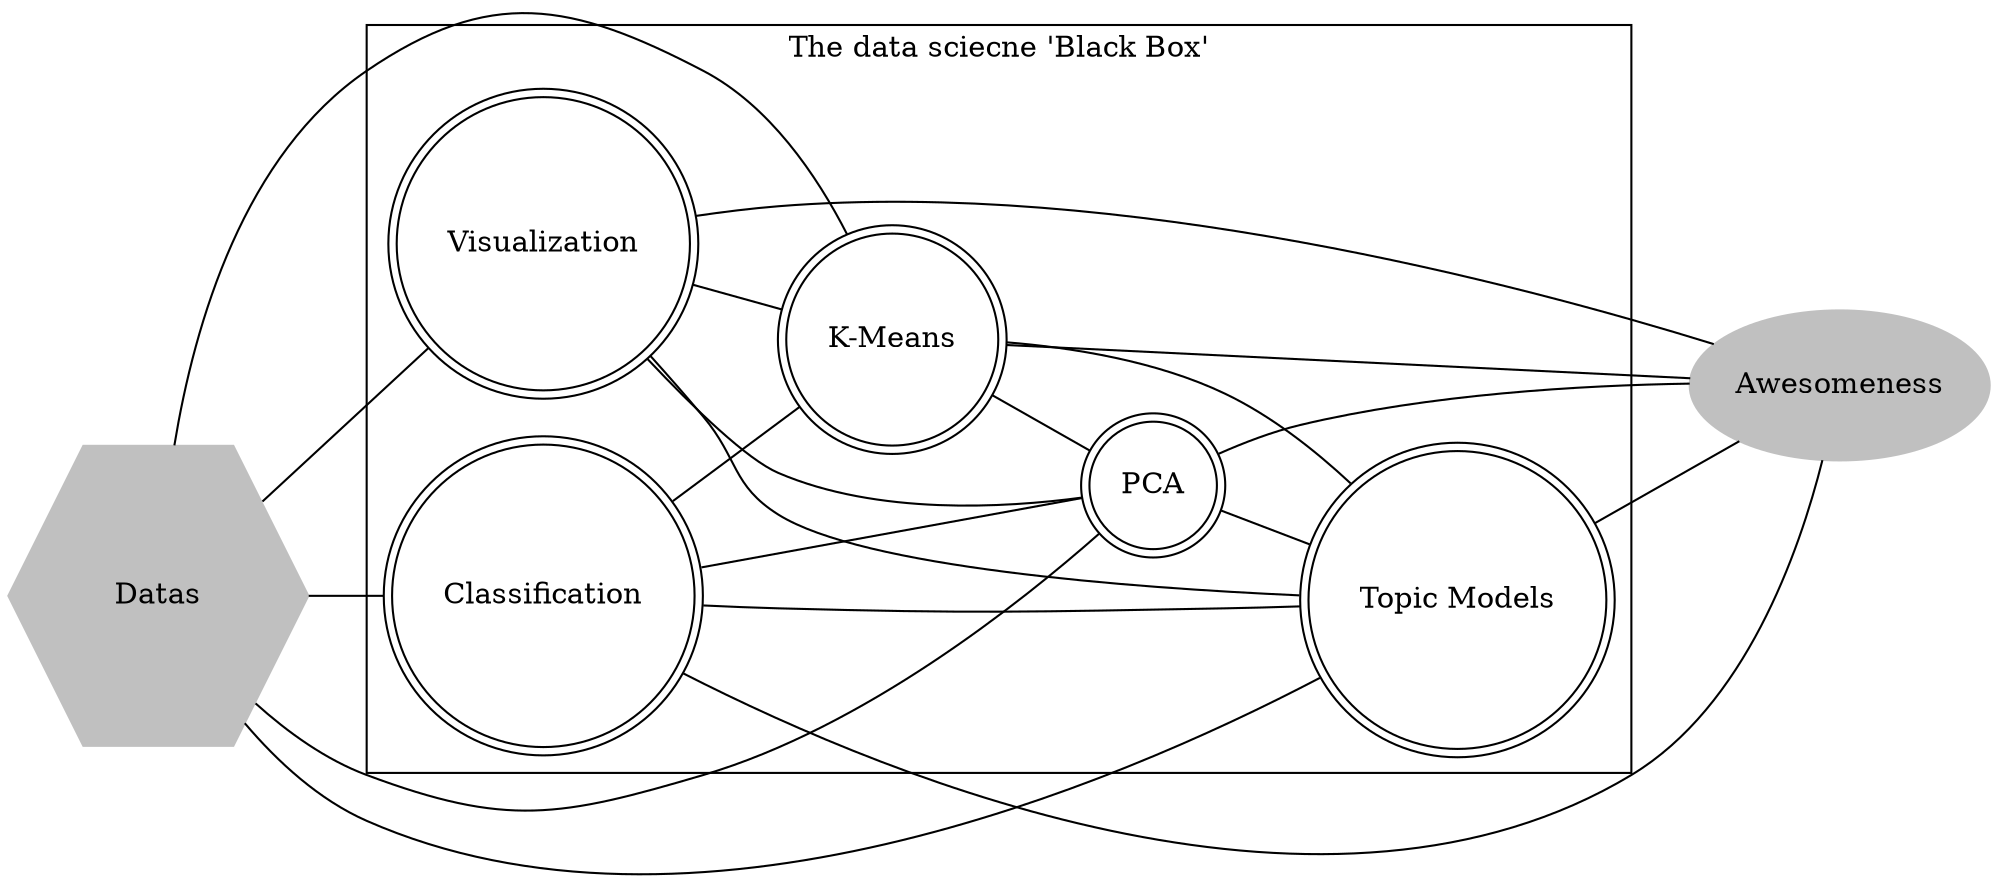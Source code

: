 graph {
    rankdir=LR;
    subgraph cluster_0 {
        color=black;
        node [label="Classification", shape=doublecircle]; class;
        node [label="K-Means"]; km;
        node [label="PCA"]; pca;
        node [label="Topic Models"]; tm;
        node [label="Visualization"]; viz;
        class -- km;
        class -- pca;
        class -- tm;
        km -- pca;
        km -- tm;
        pca -- tm;
        viz -- tm;
        viz -- pca;
        viz -- km;
        label="The data sciecne 'Black Box'";
    }
    node [label="Datas", style=filled, color=grey, shape=hexagon, fixedsize=true, width=2, height=2]; data;
    node [label="Awesomeness", shape=ellipse, fixedsize=true, width=2, height=1] awesome;
    data -- class;
    data -- km;
    data -- pca;
    data -- tm;
    data -- viz;
    class -- awesome;
    km -- awesome;
    pca -- awesome;
    tm -- awesome;
    viz -- awesome;
}
